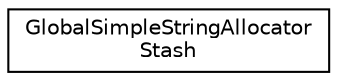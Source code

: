 digraph "Graphical Class Hierarchy"
{
 // LATEX_PDF_SIZE
  edge [fontname="Helvetica",fontsize="10",labelfontname="Helvetica",labelfontsize="10"];
  node [fontname="Helvetica",fontsize="10",shape=record];
  rankdir="LR";
  Node0 [label="GlobalSimpleStringAllocator\lStash",height=0.2,width=0.4,color="black", fillcolor="white", style="filled",URL="$classGlobalSimpleStringAllocatorStash.html",tooltip=" "];
}

